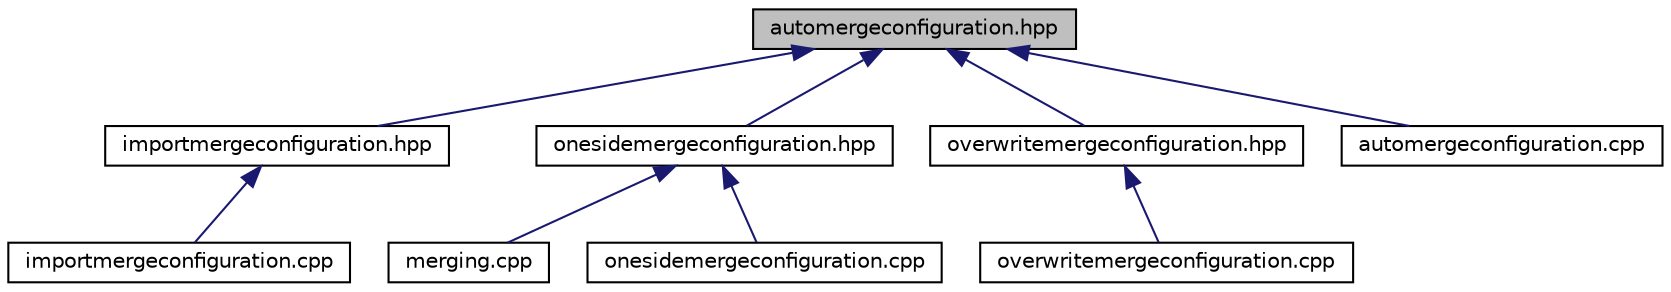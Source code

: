 digraph "automergeconfiguration.hpp"
{
  edge [fontname="Helvetica",fontsize="10",labelfontname="Helvetica",labelfontsize="10"];
  node [fontname="Helvetica",fontsize="10",shape=record];
  Node1 [label="automergeconfiguration.hpp",height=0.2,width=0.4,color="black", fillcolor="grey75", style="filled", fontcolor="black"];
  Node1 -> Node2 [dir="back",color="midnightblue",fontsize="10",style="solid"];
  Node2 [label="importmergeconfiguration.hpp",height=0.2,width=0.4,color="black", fillcolor="white", style="filled",URL="$importmergeconfiguration_8hpp.html",tooltip="A configuration for a simple automerge and guaranteed conflict resolution by one side. "];
  Node2 -> Node3 [dir="back",color="midnightblue",fontsize="10",style="solid"];
  Node3 [label="importmergeconfiguration.cpp",height=0.2,width=0.4,color="black", fillcolor="white", style="filled",URL="$importmergeconfiguration_8cpp.html"];
  Node1 -> Node4 [dir="back",color="midnightblue",fontsize="10",style="solid"];
  Node4 [label="onesidemergeconfiguration.hpp",height=0.2,width=0.4,color="black", fillcolor="white", style="filled",URL="$onesidemergeconfiguration_8hpp.html",tooltip="A configuration for a simple automerge and guaranteed conflict resolution by one side. "];
  Node4 -> Node5 [dir="back",color="midnightblue",fontsize="10",style="solid"];
  Node5 [label="merging.cpp",height=0.2,width=0.4,color="black", fillcolor="white", style="filled",URL="$merging_8cpp.html"];
  Node4 -> Node6 [dir="back",color="midnightblue",fontsize="10",style="solid"];
  Node6 [label="onesidemergeconfiguration.cpp",height=0.2,width=0.4,color="black", fillcolor="white", style="filled",URL="$onesidemergeconfiguration_8cpp.html"];
  Node1 -> Node7 [dir="back",color="midnightblue",fontsize="10",style="solid"];
  Node7 [label="overwritemergeconfiguration.hpp",height=0.2,width=0.4,color="black", fillcolor="white", style="filled",URL="$overwritemergeconfiguration_8hpp.html",tooltip="A configuration for a simple automerge and guaranteed conflict resolution by one side. "];
  Node7 -> Node8 [dir="back",color="midnightblue",fontsize="10",style="solid"];
  Node8 [label="overwritemergeconfiguration.cpp",height=0.2,width=0.4,color="black", fillcolor="white", style="filled",URL="$overwritemergeconfiguration_8cpp.html"];
  Node1 -> Node9 [dir="back",color="midnightblue",fontsize="10",style="solid"];
  Node9 [label="automergeconfiguration.cpp",height=0.2,width=0.4,color="black", fillcolor="white", style="filled",URL="$automergeconfiguration_8cpp.html"];
}
